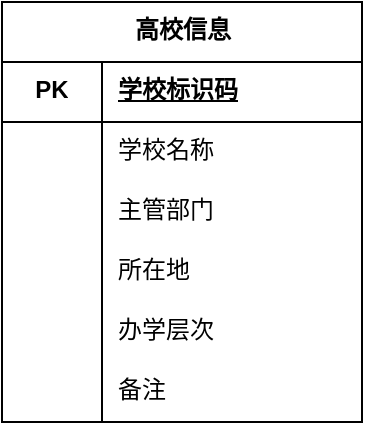 <mxfile version="26.0.16">
  <diagram id="R2lEEEUBdFMjLlhIrx00" name="Page-1">
    <mxGraphModel dx="595" dy="298" grid="1" gridSize="10" guides="1" tooltips="1" connect="1" arrows="1" fold="1" page="1" pageScale="1" pageWidth="850" pageHeight="1100" math="0" shadow="0" extFonts="Permanent Marker^https://fonts.googleapis.com/css?family=Permanent+Marker">
      <root>
        <mxCell id="0" />
        <mxCell id="1" parent="0" />
        <mxCell id="ALwL8LHPWrsbOjasNw_c-4" value="高校信息" style="shape=table;startSize=30;container=1;collapsible=1;childLayout=tableLayout;fixedRows=1;rowLines=0;fontStyle=1;align=center;resizeLast=1;html=1;shadow=0;strokeColor=default;strokeWidth=1;verticalAlign=top;fontFamily=Helvetica;fontSize=12;fontColor=default;labelBorderColor=none;fillColor=default;" vertex="1" parent="1">
          <mxGeometry x="100" y="130" width="180" height="210" as="geometry" />
        </mxCell>
        <mxCell id="ALwL8LHPWrsbOjasNw_c-5" value="" style="shape=tableRow;horizontal=0;startSize=0;swimlaneHead=0;swimlaneBody=0;fillColor=none;collapsible=0;dropTarget=0;points=[[0,0.5],[1,0.5]];portConstraint=eastwest;top=0;left=0;right=0;bottom=1;shadow=0;strokeColor=default;strokeWidth=1;align=center;verticalAlign=top;fontFamily=Helvetica;fontSize=12;fontColor=default;labelBorderColor=none;" vertex="1" parent="ALwL8LHPWrsbOjasNw_c-4">
          <mxGeometry y="30" width="180" height="30" as="geometry" />
        </mxCell>
        <mxCell id="ALwL8LHPWrsbOjasNw_c-6" value="PK" style="shape=partialRectangle;connectable=0;fillColor=none;top=0;left=0;bottom=0;right=0;fontStyle=1;overflow=hidden;whiteSpace=wrap;html=1;shadow=0;strokeColor=default;strokeWidth=1;align=center;verticalAlign=top;fontFamily=Helvetica;fontSize=12;fontColor=default;labelBorderColor=none;" vertex="1" parent="ALwL8LHPWrsbOjasNw_c-5">
          <mxGeometry width="50" height="30" as="geometry">
            <mxRectangle width="50" height="30" as="alternateBounds" />
          </mxGeometry>
        </mxCell>
        <mxCell id="ALwL8LHPWrsbOjasNw_c-7" value="学校标识码" style="shape=partialRectangle;connectable=0;fillColor=none;top=0;left=0;bottom=0;right=0;align=left;spacingLeft=6;fontStyle=5;overflow=hidden;whiteSpace=wrap;html=1;shadow=0;strokeColor=default;strokeWidth=1;verticalAlign=top;fontFamily=Helvetica;fontSize=12;fontColor=default;labelBorderColor=none;" vertex="1" parent="ALwL8LHPWrsbOjasNw_c-5">
          <mxGeometry x="50" width="130" height="30" as="geometry">
            <mxRectangle width="130" height="30" as="alternateBounds" />
          </mxGeometry>
        </mxCell>
        <mxCell id="ALwL8LHPWrsbOjasNw_c-8" value="" style="shape=tableRow;horizontal=0;startSize=0;swimlaneHead=0;swimlaneBody=0;fillColor=none;collapsible=0;dropTarget=0;points=[[0,0.5],[1,0.5]];portConstraint=eastwest;top=0;left=0;right=0;bottom=0;shadow=0;strokeColor=default;strokeWidth=1;align=center;verticalAlign=top;fontFamily=Helvetica;fontSize=12;fontColor=default;labelBorderColor=none;" vertex="1" parent="ALwL8LHPWrsbOjasNw_c-4">
          <mxGeometry y="60" width="180" height="30" as="geometry" />
        </mxCell>
        <mxCell id="ALwL8LHPWrsbOjasNw_c-9" value="" style="shape=partialRectangle;connectable=0;fillColor=none;top=0;left=0;bottom=0;right=0;editable=1;overflow=hidden;whiteSpace=wrap;html=1;shadow=0;strokeColor=default;strokeWidth=1;align=center;verticalAlign=top;fontFamily=Helvetica;fontSize=12;fontColor=default;labelBorderColor=none;" vertex="1" parent="ALwL8LHPWrsbOjasNw_c-8">
          <mxGeometry width="50" height="30" as="geometry">
            <mxRectangle width="50" height="30" as="alternateBounds" />
          </mxGeometry>
        </mxCell>
        <mxCell id="ALwL8LHPWrsbOjasNw_c-10" value="学校名称" style="shape=partialRectangle;connectable=0;fillColor=none;top=0;left=0;bottom=0;right=0;align=left;spacingLeft=6;overflow=hidden;whiteSpace=wrap;html=1;shadow=0;strokeColor=default;strokeWidth=1;verticalAlign=top;fontFamily=Helvetica;fontSize=12;fontColor=default;labelBorderColor=none;" vertex="1" parent="ALwL8LHPWrsbOjasNw_c-8">
          <mxGeometry x="50" width="130" height="30" as="geometry">
            <mxRectangle width="130" height="30" as="alternateBounds" />
          </mxGeometry>
        </mxCell>
        <mxCell id="ALwL8LHPWrsbOjasNw_c-11" value="" style="shape=tableRow;horizontal=0;startSize=0;swimlaneHead=0;swimlaneBody=0;fillColor=none;collapsible=0;dropTarget=0;points=[[0,0.5],[1,0.5]];portConstraint=eastwest;top=0;left=0;right=0;bottom=0;shadow=0;strokeColor=default;strokeWidth=1;align=center;verticalAlign=top;fontFamily=Helvetica;fontSize=12;fontColor=default;labelBorderColor=none;" vertex="1" parent="ALwL8LHPWrsbOjasNw_c-4">
          <mxGeometry y="90" width="180" height="30" as="geometry" />
        </mxCell>
        <mxCell id="ALwL8LHPWrsbOjasNw_c-12" value="" style="shape=partialRectangle;connectable=0;fillColor=none;top=0;left=0;bottom=0;right=0;editable=1;overflow=hidden;whiteSpace=wrap;html=1;shadow=0;strokeColor=default;strokeWidth=1;align=center;verticalAlign=top;fontFamily=Helvetica;fontSize=12;fontColor=default;labelBorderColor=none;" vertex="1" parent="ALwL8LHPWrsbOjasNw_c-11">
          <mxGeometry width="50" height="30" as="geometry">
            <mxRectangle width="50" height="30" as="alternateBounds" />
          </mxGeometry>
        </mxCell>
        <mxCell id="ALwL8LHPWrsbOjasNw_c-13" value="主管部门" style="shape=partialRectangle;connectable=0;fillColor=none;top=0;left=0;bottom=0;right=0;align=left;spacingLeft=6;overflow=hidden;whiteSpace=wrap;html=1;shadow=0;strokeColor=default;strokeWidth=1;verticalAlign=top;fontFamily=Helvetica;fontSize=12;fontColor=default;labelBorderColor=none;" vertex="1" parent="ALwL8LHPWrsbOjasNw_c-11">
          <mxGeometry x="50" width="130" height="30" as="geometry">
            <mxRectangle width="130" height="30" as="alternateBounds" />
          </mxGeometry>
        </mxCell>
        <mxCell id="ALwL8LHPWrsbOjasNw_c-14" value="" style="shape=tableRow;horizontal=0;startSize=0;swimlaneHead=0;swimlaneBody=0;fillColor=none;collapsible=0;dropTarget=0;points=[[0,0.5],[1,0.5]];portConstraint=eastwest;top=0;left=0;right=0;bottom=0;shadow=0;strokeColor=default;strokeWidth=1;align=center;verticalAlign=top;fontFamily=Helvetica;fontSize=12;fontColor=default;labelBorderColor=none;" vertex="1" parent="ALwL8LHPWrsbOjasNw_c-4">
          <mxGeometry y="120" width="180" height="30" as="geometry" />
        </mxCell>
        <mxCell id="ALwL8LHPWrsbOjasNw_c-15" value="" style="shape=partialRectangle;connectable=0;fillColor=none;top=0;left=0;bottom=0;right=0;editable=1;overflow=hidden;whiteSpace=wrap;html=1;shadow=0;strokeColor=default;strokeWidth=1;align=center;verticalAlign=top;fontFamily=Helvetica;fontSize=12;fontColor=default;labelBorderColor=none;" vertex="1" parent="ALwL8LHPWrsbOjasNw_c-14">
          <mxGeometry width="50" height="30" as="geometry">
            <mxRectangle width="50" height="30" as="alternateBounds" />
          </mxGeometry>
        </mxCell>
        <mxCell id="ALwL8LHPWrsbOjasNw_c-16" value="所在地" style="shape=partialRectangle;connectable=0;fillColor=none;top=0;left=0;bottom=0;right=0;align=left;spacingLeft=6;overflow=hidden;whiteSpace=wrap;html=1;shadow=0;strokeColor=default;strokeWidth=1;verticalAlign=top;fontFamily=Helvetica;fontSize=12;fontColor=default;labelBorderColor=none;" vertex="1" parent="ALwL8LHPWrsbOjasNw_c-14">
          <mxGeometry x="50" width="130" height="30" as="geometry">
            <mxRectangle width="130" height="30" as="alternateBounds" />
          </mxGeometry>
        </mxCell>
        <mxCell id="ALwL8LHPWrsbOjasNw_c-17" style="shape=tableRow;horizontal=0;startSize=0;swimlaneHead=0;swimlaneBody=0;fillColor=none;collapsible=0;dropTarget=0;points=[[0,0.5],[1,0.5]];portConstraint=eastwest;top=0;left=0;right=0;bottom=0;shadow=0;strokeColor=default;strokeWidth=1;align=center;verticalAlign=top;fontFamily=Helvetica;fontSize=12;fontColor=default;labelBorderColor=none;" vertex="1" parent="ALwL8LHPWrsbOjasNw_c-4">
          <mxGeometry y="150" width="180" height="30" as="geometry" />
        </mxCell>
        <mxCell id="ALwL8LHPWrsbOjasNw_c-18" style="shape=partialRectangle;connectable=0;fillColor=none;top=0;left=0;bottom=0;right=0;editable=1;overflow=hidden;whiteSpace=wrap;html=1;shadow=0;strokeColor=default;strokeWidth=1;align=center;verticalAlign=top;fontFamily=Helvetica;fontSize=12;fontColor=default;labelBorderColor=none;" vertex="1" parent="ALwL8LHPWrsbOjasNw_c-17">
          <mxGeometry width="50" height="30" as="geometry">
            <mxRectangle width="50" height="30" as="alternateBounds" />
          </mxGeometry>
        </mxCell>
        <mxCell id="ALwL8LHPWrsbOjasNw_c-19" value="办学层次" style="shape=partialRectangle;connectable=0;fillColor=none;top=0;left=0;bottom=0;right=0;align=left;spacingLeft=6;overflow=hidden;whiteSpace=wrap;html=1;shadow=0;strokeColor=default;strokeWidth=1;verticalAlign=top;fontFamily=Helvetica;fontSize=12;fontColor=default;labelBorderColor=none;" vertex="1" parent="ALwL8LHPWrsbOjasNw_c-17">
          <mxGeometry x="50" width="130" height="30" as="geometry">
            <mxRectangle width="130" height="30" as="alternateBounds" />
          </mxGeometry>
        </mxCell>
        <mxCell id="ALwL8LHPWrsbOjasNw_c-20" style="shape=tableRow;horizontal=0;startSize=0;swimlaneHead=0;swimlaneBody=0;fillColor=none;collapsible=0;dropTarget=0;points=[[0,0.5],[1,0.5]];portConstraint=eastwest;top=0;left=0;right=0;bottom=0;shadow=0;strokeColor=default;strokeWidth=1;align=center;verticalAlign=top;fontFamily=Helvetica;fontSize=12;fontColor=default;labelBorderColor=none;" vertex="1" parent="ALwL8LHPWrsbOjasNw_c-4">
          <mxGeometry y="180" width="180" height="30" as="geometry" />
        </mxCell>
        <mxCell id="ALwL8LHPWrsbOjasNw_c-21" style="shape=partialRectangle;connectable=0;fillColor=none;top=0;left=0;bottom=0;right=0;editable=1;overflow=hidden;whiteSpace=wrap;html=1;shadow=0;strokeColor=default;strokeWidth=1;align=center;verticalAlign=top;fontFamily=Helvetica;fontSize=12;fontColor=default;labelBorderColor=none;" vertex="1" parent="ALwL8LHPWrsbOjasNw_c-20">
          <mxGeometry width="50" height="30" as="geometry">
            <mxRectangle width="50" height="30" as="alternateBounds" />
          </mxGeometry>
        </mxCell>
        <mxCell id="ALwL8LHPWrsbOjasNw_c-22" value="备注" style="shape=partialRectangle;connectable=0;fillColor=none;top=0;left=0;bottom=0;right=0;align=left;spacingLeft=6;overflow=hidden;whiteSpace=wrap;html=1;shadow=0;strokeColor=default;strokeWidth=1;verticalAlign=top;fontFamily=Helvetica;fontSize=12;fontColor=default;labelBorderColor=none;" vertex="1" parent="ALwL8LHPWrsbOjasNw_c-20">
          <mxGeometry x="50" width="130" height="30" as="geometry">
            <mxRectangle width="130" height="30" as="alternateBounds" />
          </mxGeometry>
        </mxCell>
      </root>
    </mxGraphModel>
  </diagram>
</mxfile>
